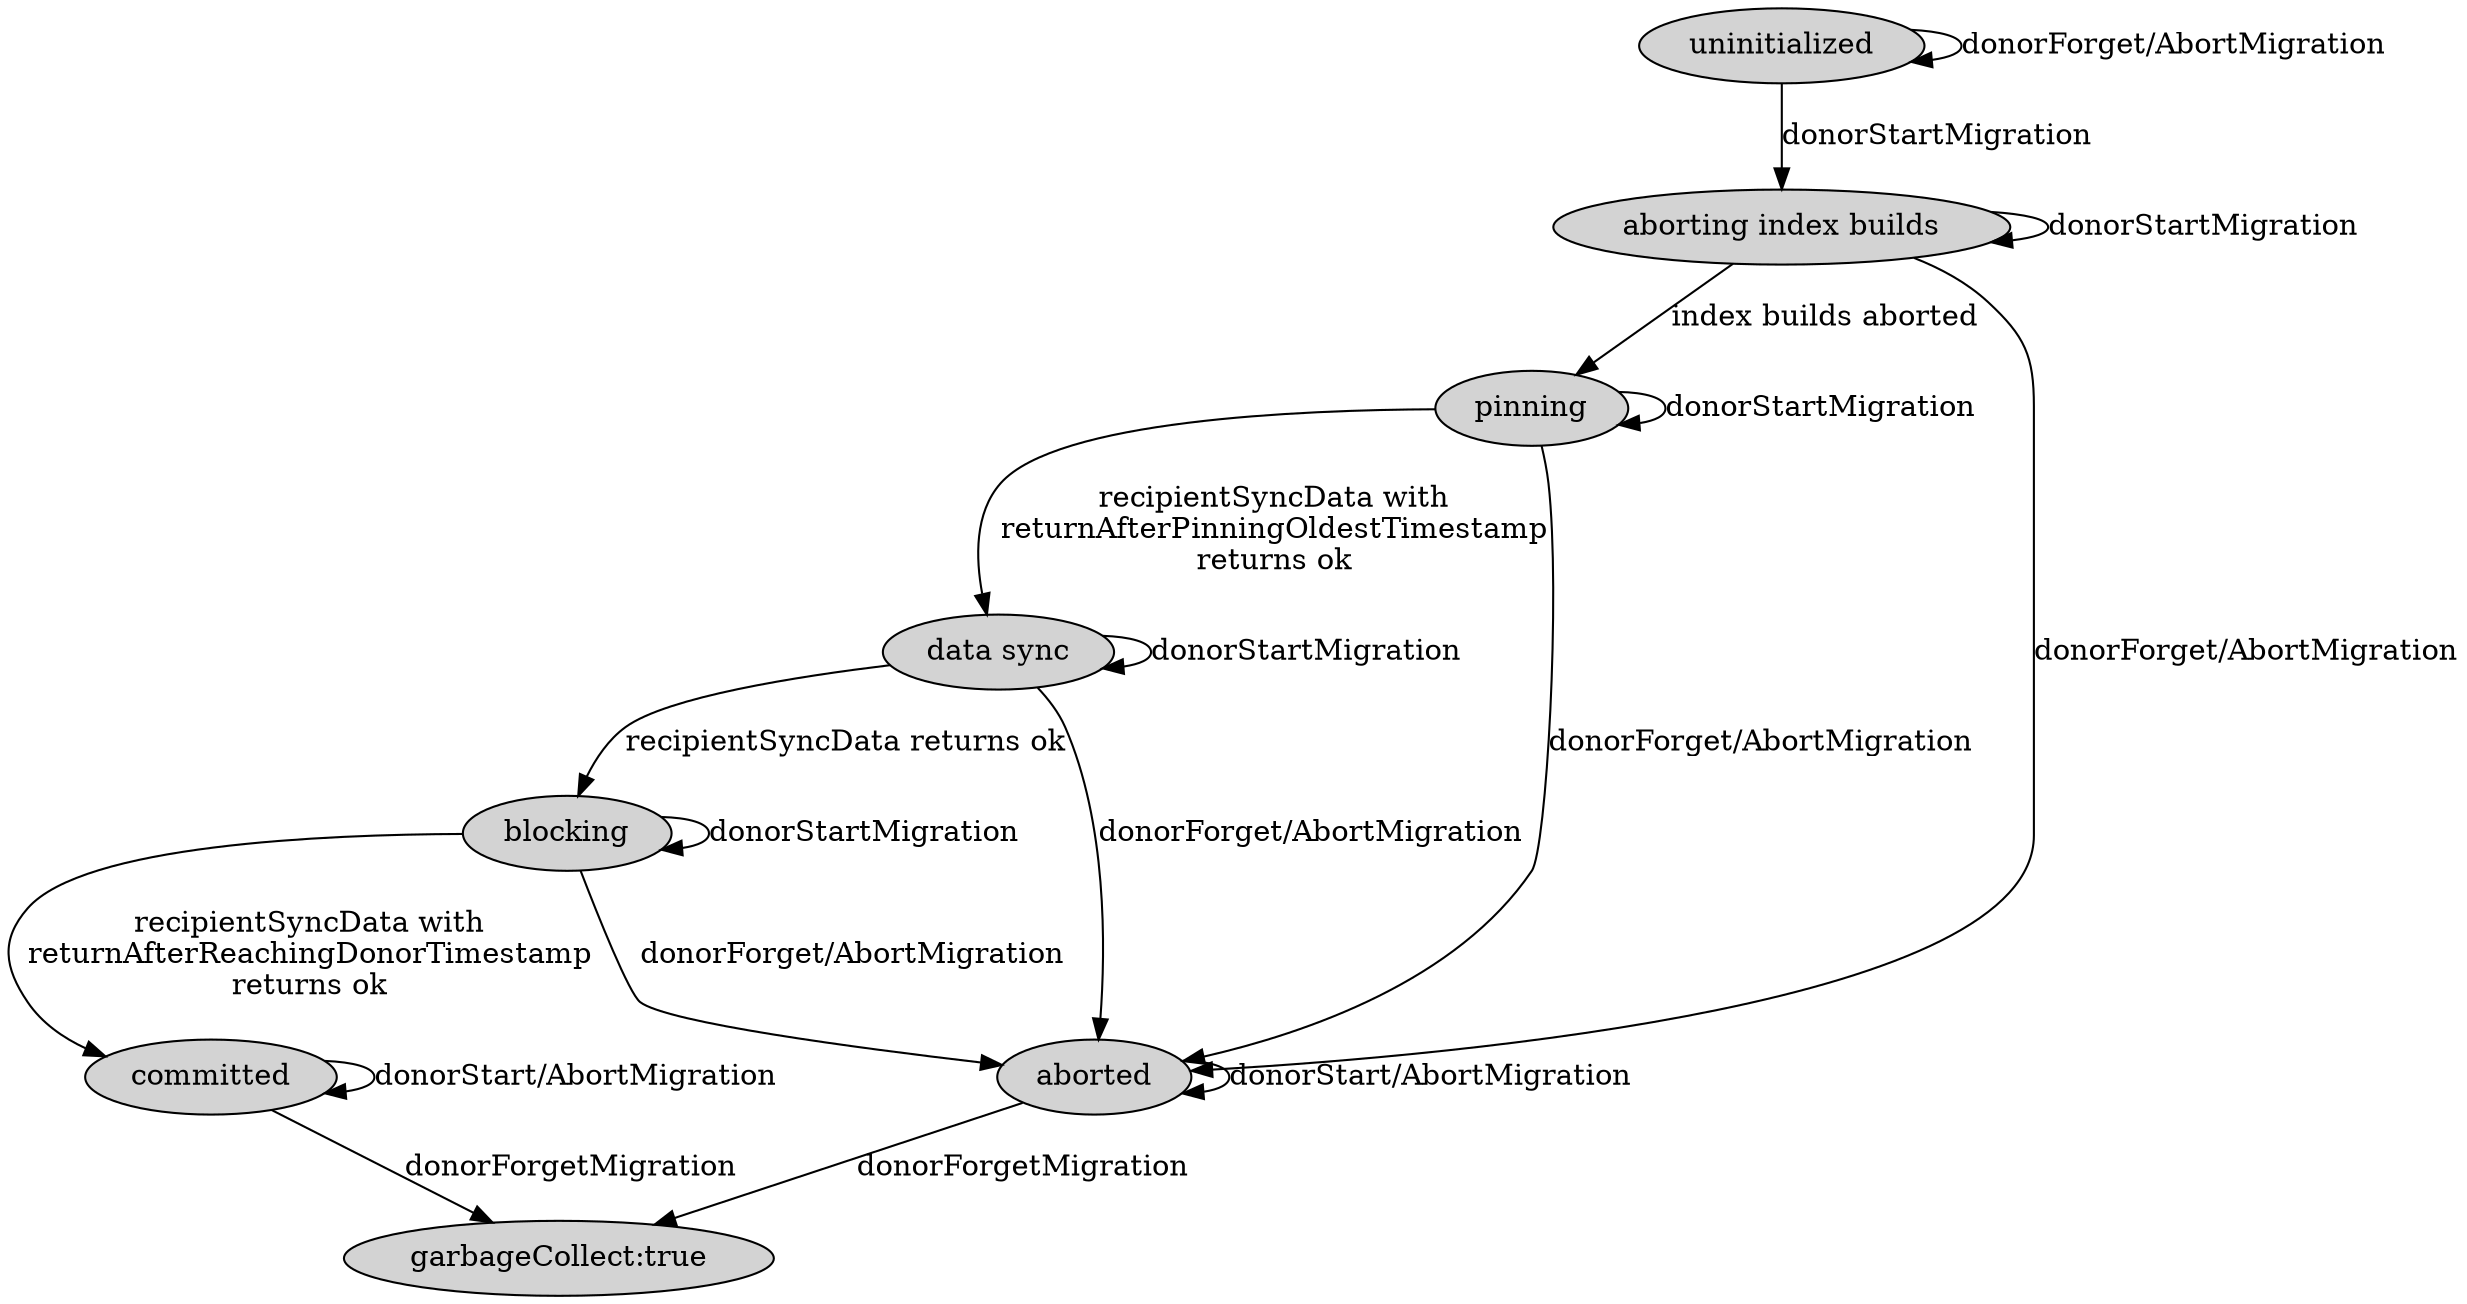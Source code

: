 digraph G {
	node [style=filled];
    a0 [label="uninitialized"];
    a1 [label="aborting index builds"];
    a7 [label="pinning"];
    a2 [label="data sync"];
    a3 [label="blocking"];
    a4 [label="committed"];
    a5 [label="aborted"];
    a6 [label="garbageCollect:true"];
    a0 -> a0 [label="donorForget/AbortMigration"]
    a0 -> a1 [label="donorStartMigration"];
    a1 -> a1 [label="donorStartMigration"];
    a1 -> a5 [label="donorForget/AbortMigration"]
    a1 -> a7 [label="index builds aborted"];
    a7 -> a7 [label="donorStartMigration"];
    a7 -> a2 [label="recipientSyncData with\nreturnAfterPinningOldestTimestamp\nreturns ok"];
    a7 -> a5 [label="donorForget/AbortMigration"]
    a2 -> a2 [label="donorStartMigration"];
    a2 -> a5 [label="donorForget/AbortMigration"]
    a2 -> a3 [label="recipientSyncData returns ok"];
    a3 -> a3 [label="donorStartMigration"];
    a3 -> a5 [label="donorForget/AbortMigration"];
    a3 -> a4 [label="recipientSyncData with\nreturnAfterReachingDonorTimestamp\nreturns ok"];
    a4 -> a4 [label="donorStart/AbortMigration"];
    a4 -> a6 [label="donorForgetMigration"];
    a5 -> a5 [label="donorStart/AbortMigration"];
    a5 -> a6 [label="donorForgetMigration"];
}
